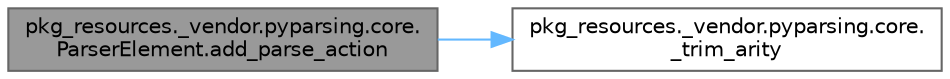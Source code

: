 digraph "pkg_resources._vendor.pyparsing.core.ParserElement.add_parse_action"
{
 // LATEX_PDF_SIZE
  bgcolor="transparent";
  edge [fontname=Helvetica,fontsize=10,labelfontname=Helvetica,labelfontsize=10];
  node [fontname=Helvetica,fontsize=10,shape=box,height=0.2,width=0.4];
  rankdir="LR";
  Node1 [id="Node000001",label="pkg_resources._vendor.pyparsing.core.\lParserElement.add_parse_action",height=0.2,width=0.4,color="gray40", fillcolor="grey60", style="filled", fontcolor="black",tooltip=" "];
  Node1 -> Node2 [id="edge1_Node000001_Node000002",color="steelblue1",style="solid",tooltip=" "];
  Node2 [id="Node000002",label="pkg_resources._vendor.pyparsing.core.\l_trim_arity",height=0.2,width=0.4,color="grey40", fillcolor="white", style="filled",URL="$namespacepkg__resources_1_1__vendor_1_1pyparsing_1_1core.html#aa67c4105414a83b8936674eff143cf3b",tooltip=" "];
}
